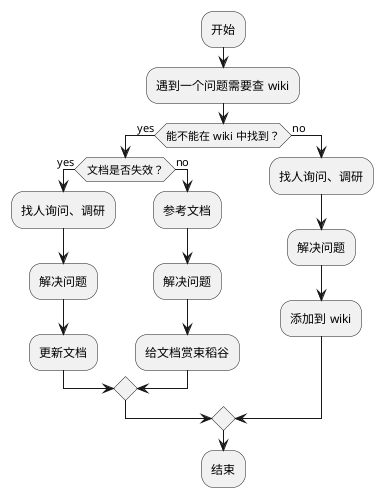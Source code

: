 @startuml wiki-usage

:开始;

:遇到一个问题需要查 wiki;
if (能不能在 wiki 中找到？) then (yes)
    if (文档是否失效？) then (yes)
        :找人询问、调研;
        :解决问题;
        :更新文档;
    else(no)
        :参考文档;
        :解决问题;
        :给文档赏束稻谷;
    endif
else(no)
    :找人询问、调研;
    :解决问题;
    :添加到 wiki;
endif

:结束;

@enduml
